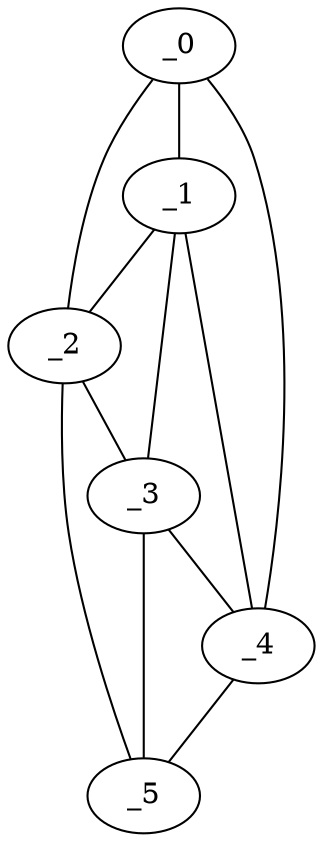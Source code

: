graph "obj4__330.gxl" {
	_0	 [x=69,
		y=33];
	_1	 [x=74,
		y=31];
	_0 -- _1	 [valence=2];
	_2	 [x=77,
		y=24];
	_0 -- _2	 [valence=1];
	_4	 [x=93,
		y=47];
	_0 -- _4	 [valence=1];
	_1 -- _2	 [valence=2];
	_3	 [x=82,
		y=24];
	_1 -- _3	 [valence=1];
	_1 -- _4	 [valence=1];
	_2 -- _3	 [valence=2];
	_5	 [x=95,
		y=22];
	_2 -- _5	 [valence=1];
	_3 -- _4	 [valence=2];
	_3 -- _5	 [valence=1];
	_4 -- _5	 [valence=1];
}
